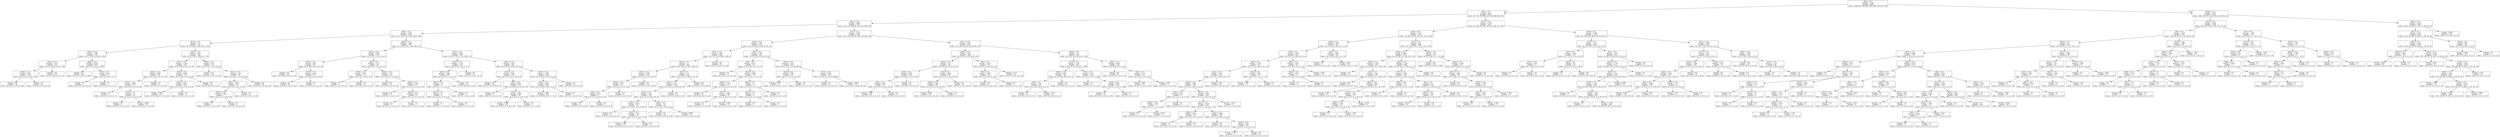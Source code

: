 digraph Tree {
node [shape=box] ;
0 [label="X[2] <= 0.5\nentropy = 3.169\nsamples = 8528\nvalue = [995, 961, 918, 969, 1000, 888, 935, 927, 935]"] ;
1 [label="X[5] <= 0.5\nentropy = 2.94\nsamples = 6014\nvalue = [0, 795, 787, 849, 265, 854, 689, 862, 913]"] ;
0 -> 1 [labeldistance=2.5, labelangle=45, headlabel="True"] ;
2 [label="X[23] <= 0.5\nentropy = 2.662\nsamples = 3701\nvalue = [0, 0, 515, 606, 82, 643, 443, 690, 722]"] ;
1 -> 2 ;
3 [label="X[8] <= 0.5\nentropy = 2.308\nsamples = 2110\nvalue = [0, 0, 414, 376, 2, 444, 324, 0, 550]"] ;
2 -> 3 ;
4 [label="X[17] <= 0.5\nentropy = 1.8\nsamples = 1132\nvalue = [0, 0, 0, 203, 1, 258, 126, 0, 544]"] ;
3 -> 4 ;
5 [label="X[12] <= 0.5\nentropy = 1.086\nsamples = 722\nvalue = [0, 0, 0, 104, 0, 0, 84, 0, 534]"] ;
4 -> 5 ;
6 [label="X[11] <= 0.5\nentropy = 1.427\nsamples = 214\nvalue = [0, 0, 0, 104, 0, 0, 81, 0, 29]"] ;
5 -> 6 ;
7 [label="X[20] <= 0.5\nentropy = 0.832\nsamples = 110\nvalue = [0, 0, 0, 0, 0, 0, 81, 0, 29]"] ;
6 -> 7 ;
8 [label="entropy = 0.0\nsamples = 29\nvalue = [0, 0, 0, 0, 0, 0, 0, 0, 29]"] ;
7 -> 8 ;
9 [label="entropy = 0.0\nsamples = 81\nvalue = [0, 0, 0, 0, 0, 0, 81, 0, 0]"] ;
7 -> 9 ;
10 [label="entropy = 0.0\nsamples = 104\nvalue = [0, 0, 0, 104, 0, 0, 0, 0, 0]"] ;
6 -> 10 ;
11 [label="X[20] <= 0.5\nentropy = 0.052\nsamples = 508\nvalue = [0, 0, 0, 0, 0, 0, 3, 0, 505]"] ;
5 -> 11 ;
12 [label="entropy = 0.0\nsamples = 504\nvalue = [0, 0, 0, 0, 0, 0, 0, 0, 504]"] ;
11 -> 12 ;
13 [label="X[9] <= 0.5\nentropy = 0.811\nsamples = 4\nvalue = [0, 0, 0, 0, 0, 0, 3, 0, 1]"] ;
11 -> 13 ;
14 [label="entropy = 0.0\nsamples = 3\nvalue = [0, 0, 0, 0, 0, 0, 3, 0, 0]"] ;
13 -> 14 ;
15 [label="entropy = 0.0\nsamples = 1\nvalue = [0, 0, 0, 0, 0, 0, 0, 0, 1]"] ;
13 -> 15 ;
16 [label="X[0] <= 0.5\nentropy = 1.404\nsamples = 410\nvalue = [0, 0, 0, 99, 1, 258, 42, 0, 10]"] ;
4 -> 16 ;
17 [label="X[11] <= 0.5\nentropy = 1.238\nsamples = 193\nvalue = [0, 0, 0, 99, 0, 84, 0, 0, 10]"] ;
16 -> 17 ;
18 [label="X[24] <= 0.5\nentropy = 0.994\nsamples = 22\nvalue = [0, 0, 0, 0, 0, 12, 0, 0, 10]"] ;
17 -> 18 ;
19 [label="X[12] <= 0.5\nentropy = 0.998\nsamples = 19\nvalue = [0, 0, 0, 0, 0, 9, 0, 0, 10]"] ;
18 -> 19 ;
20 [label="entropy = 0.0\nsamples = 1\nvalue = [0, 0, 0, 0, 0, 0, 0, 0, 1]"] ;
19 -> 20 ;
21 [label="X[10] <= 0.5\nentropy = 1.0\nsamples = 18\nvalue = [0, 0, 0, 0, 0, 9, 0, 0, 9]"] ;
19 -> 21 ;
22 [label="entropy = 0.0\nsamples = 2\nvalue = [0, 0, 0, 0, 0, 2, 0, 0, 0]"] ;
21 -> 22 ;
23 [label="entropy = 0.989\nsamples = 16\nvalue = [0, 0, 0, 0, 0, 7, 0, 0, 9]"] ;
21 -> 23 ;
24 [label="entropy = 0.0\nsamples = 3\nvalue = [0, 0, 0, 0, 0, 3, 0, 0, 0]"] ;
18 -> 24 ;
25 [label="X[19] <= 0.5\nentropy = 0.982\nsamples = 171\nvalue = [0, 0, 0, 99, 0, 72, 0, 0, 0]"] ;
17 -> 25 ;
26 [label="X[20] <= 0.5\nentropy = 0.997\nsamples = 135\nvalue = [0, 0, 0, 63, 0, 72, 0, 0, 0]"] ;
25 -> 26 ;
27 [label="entropy = 0.997\nsamples = 133\nvalue = [0, 0, 0, 62, 0, 71, 0, 0, 0]"] ;
26 -> 27 ;
28 [label="entropy = 1.0\nsamples = 2\nvalue = [0, 0, 0, 1, 0, 1, 0, 0, 0]"] ;
26 -> 28 ;
29 [label="entropy = 0.0\nsamples = 36\nvalue = [0, 0, 0, 36, 0, 0, 0, 0, 0]"] ;
25 -> 29 ;
30 [label="X[20] <= 0.5\nentropy = 0.75\nsamples = 217\nvalue = [0, 0, 0, 0, 1, 174, 42, 0, 0]"] ;
16 -> 30 ;
31 [label="entropy = 0.0\nsamples = 147\nvalue = [0, 0, 0, 0, 0, 147, 0, 0, 0]"] ;
30 -> 31 ;
32 [label="X[11] <= 0.5\nentropy = 1.06\nsamples = 70\nvalue = [0, 0, 0, 0, 1, 27, 42, 0, 0]"] ;
30 -> 32 ;
33 [label="X[21] <= 0.5\nentropy = 0.855\nsamples = 34\nvalue = [0, 0, 0, 0, 1, 27, 6, 0, 0]"] ;
32 -> 33 ;
34 [label="X[25] <= 0.5\nentropy = 0.592\nsamples = 7\nvalue = [0, 0, 0, 0, 1, 0, 6, 0, 0]"] ;
33 -> 34 ;
35 [label="entropy = 0.0\nsamples = 1\nvalue = [0, 0, 0, 0, 1, 0, 0, 0, 0]"] ;
34 -> 35 ;
36 [label="entropy = 0.0\nsamples = 6\nvalue = [0, 0, 0, 0, 0, 0, 6, 0, 0]"] ;
34 -> 36 ;
37 [label="entropy = 0.0\nsamples = 27\nvalue = [0, 0, 0, 0, 0, 27, 0, 0, 0]"] ;
33 -> 37 ;
38 [label="entropy = 0.0\nsamples = 36\nvalue = [0, 0, 0, 0, 0, 0, 36, 0, 0]"] ;
32 -> 38 ;
39 [label="X[20] <= 0.5\nentropy = 1.944\nsamples = 978\nvalue = [0, 0, 414, 173, 1, 186, 198, 0, 6]"] ;
3 -> 39 ;
40 [label="X[12] <= 0.5\nentropy = 0.365\nsamples = 336\nvalue = [0, 0, 317, 1, 0, 15, 0, 0, 3]"] ;
39 -> 40 ;
41 [label="X[10] <= 0.5\nentropy = 0.06\nsamples = 287\nvalue = [0, 0, 285, 0, 0, 2, 0, 0, 0]"] ;
40 -> 41 ;
42 [label="entropy = 0.0\nsamples = 240\nvalue = [0, 0, 240, 0, 0, 0, 0, 0, 0]"] ;
41 -> 42 ;
43 [label="X[17] <= 0.5\nentropy = 0.254\nsamples = 47\nvalue = [0, 0, 45, 0, 0, 2, 0, 0, 0]"] ;
41 -> 43 ;
44 [label="entropy = 0.0\nsamples = 45\nvalue = [0, 0, 45, 0, 0, 0, 0, 0, 0]"] ;
43 -> 44 ;
45 [label="entropy = 0.0\nsamples = 2\nvalue = [0, 0, 0, 0, 0, 2, 0, 0, 0]"] ;
43 -> 45 ;
46 [label="X[9] <= 0.5\nentropy = 1.271\nsamples = 49\nvalue = [0, 0, 32, 1, 0, 13, 0, 0, 3]"] ;
40 -> 46 ;
47 [label="X[10] <= 0.5\nentropy = 0.337\nsamples = 16\nvalue = [0, 0, 15, 1, 0, 0, 0, 0, 0]"] ;
46 -> 47 ;
48 [label="entropy = 0.0\nsamples = 1\nvalue = [0, 0, 0, 1, 0, 0, 0, 0, 0]"] ;
47 -> 48 ;
49 [label="entropy = 0.0\nsamples = 15\nvalue = [0, 0, 15, 0, 0, 0, 0, 0, 0]"] ;
47 -> 49 ;
50 [label="X[22] <= 0.5\nentropy = 1.337\nsamples = 33\nvalue = [0, 0, 17, 0, 0, 13, 0, 0, 3]"] ;
46 -> 50 ;
51 [label="entropy = 0.0\nsamples = 16\nvalue = [0, 0, 16, 0, 0, 0, 0, 0, 0]"] ;
50 -> 51 ;
52 [label="X[16] <= 0.5\nentropy = 0.978\nsamples = 17\nvalue = [0, 0, 1, 0, 0, 13, 0, 0, 3]"] ;
50 -> 52 ;
53 [label="entropy = 0.0\nsamples = 13\nvalue = [0, 0, 0, 0, 0, 13, 0, 0, 0]"] ;
52 -> 53 ;
54 [label="X[24] <= 0.5\nentropy = 0.811\nsamples = 4\nvalue = [0, 0, 1, 0, 0, 0, 0, 0, 3]"] ;
52 -> 54 ;
55 [label="entropy = 0.0\nsamples = 3\nvalue = [0, 0, 0, 0, 0, 0, 0, 0, 3]"] ;
54 -> 55 ;
56 [label="entropy = 0.0\nsamples = 1\nvalue = [0, 0, 1, 0, 0, 0, 0, 0, 0]"] ;
54 -> 56 ;
57 [label="X[12] <= 0.5\nentropy = 2.003\nsamples = 642\nvalue = [0, 0, 97, 172, 1, 171, 198, 0, 3]"] ;
39 -> 57 ;
58 [label="X[10] <= 0.5\nentropy = 1.135\nsamples = 175\nvalue = [0, 0, 0, 85, 1, 87, 1, 0, 1]"] ;
57 -> 58 ;
59 [label="X[16] <= 0.5\nentropy = 0.269\nsamples = 88\nvalue = [0, 0, 0, 85, 1, 0, 1, 0, 1]"] ;
58 -> 59 ;
60 [label="X[25] <= 0.5\nentropy = 2.0\nsamples = 4\nvalue = [0, 0, 0, 1, 1, 0, 1, 0, 1]"] ;
59 -> 60 ;
61 [label="X[13] <= 0.5\nentropy = 1.0\nsamples = 2\nvalue = [0, 0, 0, 0, 1, 0, 0, 0, 1]"] ;
60 -> 61 ;
62 [label="entropy = 0.0\nsamples = 1\nvalue = [0, 0, 0, 0, 1, 0, 0, 0, 0]"] ;
61 -> 62 ;
63 [label="entropy = 0.0\nsamples = 1\nvalue = [0, 0, 0, 0, 0, 0, 0, 0, 1]"] ;
61 -> 63 ;
64 [label="entropy = 1.0\nsamples = 2\nvalue = [0, 0, 0, 1, 0, 0, 1, 0, 0]"] ;
60 -> 64 ;
65 [label="entropy = 0.0\nsamples = 84\nvalue = [0, 0, 0, 84, 0, 0, 0, 0, 0]"] ;
59 -> 65 ;
66 [label="entropy = 0.0\nsamples = 87\nvalue = [0, 0, 0, 0, 0, 87, 0, 0, 0]"] ;
58 -> 66 ;
67 [label="X[11] <= 0.5\nentropy = 1.927\nsamples = 467\nvalue = [0, 0, 97, 87, 0, 84, 197, 0, 2]"] ;
57 -> 67 ;
68 [label="X[16] <= 0.5\nentropy = 0.911\nsamples = 187\nvalue = [0, 0, 61, 0, 0, 0, 126, 0, 0]"] ;
67 -> 68 ;
69 [label="entropy = 0.0\nsamples = 85\nvalue = [0, 0, 0, 0, 0, 0, 85, 0, 0]"] ;
68 -> 69 ;
70 [label="X[9] <= 0.5\nentropy = 0.972\nsamples = 102\nvalue = [0, 0, 61, 0, 0, 0, 41, 0, 0]"] ;
68 -> 70 ;
71 [label="entropy = 0.0\nsamples = 7\nvalue = [0, 0, 7, 0, 0, 0, 0, 0, 0]"] ;
70 -> 71 ;
72 [label="X[25] <= 0.5\nentropy = 0.986\nsamples = 95\nvalue = [0, 0, 54, 0, 0, 0, 41, 0, 0]"] ;
70 -> 72 ;
73 [label="entropy = 0.984\nsamples = 94\nvalue = [0, 0, 54, 0, 0, 0, 40, 0, 0]"] ;
72 -> 73 ;
74 [label="entropy = 0.0\nsamples = 1\nvalue = [0, 0, 0, 0, 0, 0, 1, 0, 0]"] ;
72 -> 74 ;
75 [label="X[21] <= 0.5\nentropy = 1.978\nsamples = 280\nvalue = [0, 0, 36, 87, 0, 84, 71, 0, 2]"] ;
67 -> 75 ;
76 [label="X[4] <= 0.5\nentropy = 1.884\nsamples = 262\nvalue = [0, 0, 18, 87, 0, 84, 71, 0, 2]"] ;
75 -> 76 ;
77 [label="entropy = 1.885\nsamples = 261\nvalue = [0, 0, 18, 86, 0, 84, 71, 0, 2]"] ;
76 -> 77 ;
78 [label="entropy = 0.0\nsamples = 1\nvalue = [0, 0, 0, 1, 0, 0, 0, 0, 0]"] ;
76 -> 78 ;
79 [label="entropy = 0.0\nsamples = 18\nvalue = [0, 0, 18, 0, 0, 0, 0, 0, 0]"] ;
75 -> 79 ;
80 [label="X[1] <= 0.5\nentropy = 2.397\nsamples = 1591\nvalue = [0, 0, 101, 230, 80, 199, 119, 690, 172]"] ;
2 -> 80 ;
81 [label="X[20] <= 0.5\nentropy = 1.754\nsamples = 975\nvalue = [0, 0, 15, 99, 54, 150, 54, 601, 2]"] ;
80 -> 81 ;
82 [label="X[14] <= 0.5\nentropy = 1.422\nsamples = 540\nvalue = [0, 0, 15, 0, 45, 150, 0, 328, 2]"] ;
81 -> 82 ;
83 [label="X[17] <= 0.5\nentropy = 1.1\nsamples = 495\nvalue = [0, 0, 15, 0, 0, 150, 0, 328, 2]"] ;
82 -> 83 ;
84 [label="X[15] <= 0.5\nentropy = 0.199\nsamples = 192\nvalue = [0, 0, 3, 0, 0, 0, 0, 187, 2]"] ;
83 -> 84 ;
85 [label="X[13] <= 0.5\nentropy = 1.287\nsamples = 14\nvalue = [0, 0, 3, 0, 0, 0, 0, 9, 2]"] ;
84 -> 85 ;
86 [label="X[8] <= 0.5\nentropy = 0.971\nsamples = 5\nvalue = [0, 0, 3, 0, 0, 0, 0, 0, 2]"] ;
85 -> 86 ;
87 [label="entropy = 0.0\nsamples = 2\nvalue = [0, 0, 0, 0, 0, 0, 0, 0, 2]"] ;
86 -> 87 ;
88 [label="entropy = 0.0\nsamples = 3\nvalue = [0, 0, 3, 0, 0, 0, 0, 0, 0]"] ;
86 -> 88 ;
89 [label="entropy = 0.0\nsamples = 9\nvalue = [0, 0, 0, 0, 0, 0, 0, 9, 0]"] ;
85 -> 89 ;
90 [label="entropy = 0.0\nsamples = 178\nvalue = [0, 0, 0, 0, 0, 0, 0, 178, 0]"] ;
84 -> 90 ;
91 [label="X[6] <= 0.5\nentropy = 1.2\nsamples = 303\nvalue = [0, 0, 12, 0, 0, 150, 0, 141, 0]"] ;
83 -> 91 ;
92 [label="X[11] <= 0.5\nentropy = 1.123\nsamples = 223\nvalue = [0, 0, 12, 0, 0, 150, 0, 61, 0]"] ;
91 -> 92 ;
93 [label="X[18] <= 0.5\nentropy = 1.337\nsamples = 139\nvalue = [0, 0, 12, 0, 0, 66, 0, 61, 0]"] ;
92 -> 93 ;
94 [label="X[4] <= 0.5\nentropy = 1.252\nsamples = 72\nvalue = [0, 0, 12, 0, 0, 12, 0, 48, 0]"] ;
93 -> 94 ;
95 [label="entropy = 0.0\nsamples = 33\nvalue = [0, 0, 0, 0, 0, 0, 0, 33, 0]"] ;
94 -> 95 ;
96 [label="X[12] <= 0.5\nentropy = 1.577\nsamples = 39\nvalue = [0, 0, 12, 0, 0, 12, 0, 15, 0]"] ;
94 -> 96 ;
97 [label="entropy = 0.991\nsamples = 27\nvalue = [0, 0, 12, 0, 0, 0, 0, 15, 0]"] ;
96 -> 97 ;
98 [label="entropy = 0.0\nsamples = 12\nvalue = [0, 0, 0, 0, 0, 12, 0, 0, 0]"] ;
96 -> 98 ;
99 [label="X[8] <= 0.5\nentropy = 0.71\nsamples = 67\nvalue = [0, 0, 0, 0, 0, 54, 0, 13, 0]"] ;
93 -> 99 ;
100 [label="entropy = 0.0\nsamples = 42\nvalue = [0, 0, 0, 0, 0, 42, 0, 0, 0]"] ;
99 -> 100 ;
101 [label="entropy = 0.999\nsamples = 25\nvalue = [0, 0, 0, 0, 0, 12, 0, 13, 0]"] ;
99 -> 101 ;
102 [label="entropy = 0.0\nsamples = 84\nvalue = [0, 0, 0, 0, 0, 84, 0, 0, 0]"] ;
92 -> 102 ;
103 [label="entropy = 0.0\nsamples = 80\nvalue = [0, 0, 0, 0, 0, 0, 0, 80, 0]"] ;
91 -> 103 ;
104 [label="entropy = 0.0\nsamples = 45\nvalue = [0, 0, 0, 0, 45, 0, 0, 0, 0]"] ;
82 -> 104 ;
105 [label="X[8] <= 0.5\nentropy = 1.397\nsamples = 435\nvalue = [0, 0, 0, 99, 9, 0, 54, 273, 0]"] ;
81 -> 105 ;
106 [label="X[4] <= 0.5\nentropy = 0.971\nsamples = 92\nvalue = [0, 0, 0, 72, 1, 0, 15, 4, 0]"] ;
105 -> 106 ;
107 [label="entropy = 0.0\nsamples = 14\nvalue = [0, 0, 0, 0, 0, 0, 14, 0, 0]"] ;
106 -> 107 ;
108 [label="X[10] <= 0.5\nentropy = 0.488\nsamples = 78\nvalue = [0, 0, 0, 72, 1, 0, 1, 4, 0]"] ;
106 -> 108 ;
109 [label="X[26] <= 0.5\nentropy = 0.179\nsamples = 74\nvalue = [0, 0, 0, 72, 0, 0, 0, 2, 0]"] ;
108 -> 109 ;
110 [label="entropy = 0.0\nsamples = 54\nvalue = [0, 0, 0, 54, 0, 0, 0, 0, 0]"] ;
109 -> 110 ;
111 [label="X[17] <= 0.5\nentropy = 0.469\nsamples = 20\nvalue = [0, 0, 0, 18, 0, 0, 0, 2, 0]"] ;
109 -> 111 ;
112 [label="entropy = 0.0\nsamples = 6\nvalue = [0, 0, 0, 6, 0, 0, 0, 0, 0]"] ;
111 -> 112 ;
113 [label="entropy = 0.592\nsamples = 14\nvalue = [0, 0, 0, 12, 0, 0, 0, 2, 0]"] ;
111 -> 113 ;
114 [label="X[26] <= 0.5\nentropy = 1.5\nsamples = 4\nvalue = [0, 0, 0, 0, 1, 0, 1, 2, 0]"] ;
108 -> 114 ;
115 [label="X[14] <= 0.5\nentropy = 1.0\nsamples = 2\nvalue = [0, 0, 0, 0, 1, 0, 1, 0, 0]"] ;
114 -> 115 ;
116 [label="entropy = 0.0\nsamples = 1\nvalue = [0, 0, 0, 0, 0, 0, 1, 0, 0]"] ;
115 -> 116 ;
117 [label="entropy = 0.0\nsamples = 1\nvalue = [0, 0, 0, 0, 1, 0, 0, 0, 0]"] ;
115 -> 117 ;
118 [label="entropy = 0.0\nsamples = 2\nvalue = [0, 0, 0, 0, 0, 0, 0, 2, 0]"] ;
114 -> 118 ;
119 [label="X[13] <= 0.5\nentropy = 1.047\nsamples = 343\nvalue = [0, 0, 0, 27, 8, 0, 39, 269, 0]"] ;
105 -> 119 ;
120 [label="X[25] <= 0.5\nentropy = 0.946\nsamples = 22\nvalue = [0, 0, 0, 0, 8, 0, 14, 0, 0]"] ;
119 -> 120 ;
121 [label="entropy = 0.503\nsamples = 9\nvalue = [0, 0, 0, 0, 8, 0, 1, 0, 0]"] ;
120 -> 121 ;
122 [label="entropy = 0.0\nsamples = 13\nvalue = [0, 0, 0, 0, 0, 0, 13, 0, 0]"] ;
120 -> 122 ;
123 [label="X[17] <= 0.5\nentropy = 0.801\nsamples = 321\nvalue = [0, 0, 0, 27, 0, 0, 25, 269, 0]"] ;
119 -> 123 ;
124 [label="entropy = 0.0\nsamples = 8\nvalue = [0, 0, 0, 0, 0, 0, 0, 8, 0]"] ;
123 -> 124 ;
125 [label="entropy = 0.815\nsamples = 313\nvalue = [0, 0, 0, 27, 0, 0, 25, 261, 0]"] ;
123 -> 125 ;
126 [label="X[11] <= 0.5\nentropy = 2.613\nsamples = 616\nvalue = [0, 0, 86, 131, 26, 49, 65, 89, 170]"] ;
80 -> 126 ;
127 [label="X[20] <= 0.5\nentropy = 2.197\nsamples = 268\nvalue = [0, 0, 62, 0, 0, 41, 59, 85, 21]"] ;
126 -> 127 ;
128 [label="X[16] <= 0.5\nentropy = 1.42\nsamples = 161\nvalue = [0, 0, 62, 0, 0, 0, 0, 78, 21]"] ;
127 -> 128 ;
129 [label="X[19] <= 0.5\nentropy = 0.976\nsamples = 105\nvalue = [0, 0, 62, 0, 0, 0, 0, 43, 0]"] ;
128 -> 129 ;
130 [label="X[3] <= 0.5\nentropy = 0.987\nsamples = 76\nvalue = [0, 0, 33, 0, 0, 0, 0, 43, 0]"] ;
129 -> 130 ;
131 [label="entropy = 0.999\nsamples = 64\nvalue = [0, 0, 33, 0, 0, 0, 0, 31, 0]"] ;
130 -> 131 ;
132 [label="entropy = 0.0\nsamples = 12\nvalue = [0, 0, 0, 0, 0, 0, 0, 12, 0]"] ;
130 -> 132 ;
133 [label="entropy = 0.0\nsamples = 29\nvalue = [0, 0, 29, 0, 0, 0, 0, 0, 0]"] ;
129 -> 133 ;
134 [label="X[3] <= 0.5\nentropy = 0.954\nsamples = 56\nvalue = [0, 0, 0, 0, 0, 0, 0, 35, 21]"] ;
128 -> 134 ;
135 [label="X[24] <= 0.5\nentropy = 0.998\nsamples = 40\nvalue = [0, 0, 0, 0, 0, 0, 0, 19, 21]"] ;
134 -> 135 ;
136 [label="entropy = 0.996\nsamples = 39\nvalue = [0, 0, 0, 0, 0, 0, 0, 18, 21]"] ;
135 -> 136 ;
137 [label="entropy = 0.0\nsamples = 1\nvalue = [0, 0, 0, 0, 0, 0, 0, 1, 0]"] ;
135 -> 137 ;
138 [label="entropy = 0.0\nsamples = 16\nvalue = [0, 0, 0, 0, 0, 0, 0, 16, 0]"] ;
134 -> 138 ;
139 [label="X[6] <= 0.5\nentropy = 1.261\nsamples = 107\nvalue = [0, 0, 0, 0, 0, 41, 59, 7, 0]"] ;
127 -> 139 ;
140 [label="X[4] <= 0.5\nentropy = 0.556\nsamples = 54\nvalue = [0, 0, 0, 0, 0, 0, 47, 7, 0]"] ;
139 -> 140 ;
141 [label="entropy = 0.0\nsamples = 47\nvalue = [0, 0, 0, 0, 0, 0, 47, 0, 0]"] ;
140 -> 141 ;
142 [label="entropy = 0.0\nsamples = 7\nvalue = [0, 0, 0, 0, 0, 0, 0, 7, 0]"] ;
140 -> 142 ;
143 [label="entropy = 0.772\nsamples = 53\nvalue = [0, 0, 0, 0, 0, 41, 12, 0, 0]"] ;
139 -> 143 ;
144 [label="X[24] <= 0.5\nentropy = 1.9\nsamples = 348\nvalue = [0, 0, 24, 131, 26, 8, 6, 4, 149]"] ;
126 -> 144 ;
145 [label="X[13] <= 0.5\nentropy = 1.781\nsamples = 246\nvalue = [0, 0, 15, 41, 26, 8, 6, 1, 149]"] ;
144 -> 145 ;
146 [label="X[19] <= 0.5\nentropy = 2.072\nsamples = 96\nvalue = [0, 0, 15, 40, 26, 8, 6, 0, 1]"] ;
145 -> 146 ;
147 [label="X[3] <= 0.5\nentropy = 1.873\nsamples = 56\nvalue = [0, 0, 15, 0, 26, 8, 6, 0, 1]"] ;
146 -> 147 ;
148 [label="entropy = 0.0\nsamples = 15\nvalue = [0, 0, 15, 0, 0, 0, 0, 0, 0]"] ;
147 -> 148 ;
149 [label="entropy = 1.413\nsamples = 41\nvalue = [0, 0, 0, 0, 26, 8, 6, 0, 1]"] ;
147 -> 149 ;
150 [label="entropy = 0.0\nsamples = 40\nvalue = [0, 0, 0, 40, 0, 0, 0, 0, 0]"] ;
146 -> 150 ;
151 [label="X[3] <= 0.5\nentropy = 0.115\nsamples = 150\nvalue = [0, 0, 0, 1, 0, 0, 0, 1, 148]"] ;
145 -> 151 ;
152 [label="entropy = 0.0\nsamples = 1\nvalue = [0, 0, 0, 0, 0, 0, 0, 1, 0]"] ;
151 -> 152 ;
153 [label="X[19] <= 0.5\nentropy = 0.058\nsamples = 149\nvalue = [0, 0, 0, 1, 0, 0, 0, 0, 148]"] ;
151 -> 153 ;
154 [label="entropy = 0.0\nsamples = 147\nvalue = [0, 0, 0, 0, 0, 0, 0, 0, 147]"] ;
153 -> 154 ;
155 [label="entropy = 1.0\nsamples = 2\nvalue = [0, 0, 0, 1, 0, 0, 0, 0, 1]"] ;
153 -> 155 ;
156 [label="X[15] <= 0.5\nentropy = 0.618\nsamples = 102\nvalue = [0, 0, 9, 90, 0, 0, 0, 3, 0]"] ;
144 -> 156 ;
157 [label="entropy = 0.0\nsamples = 87\nvalue = [0, 0, 0, 87, 0, 0, 0, 0, 0]"] ;
156 -> 157 ;
158 [label="X[4] <= 0.5\nentropy = 1.371\nsamples = 15\nvalue = [0, 0, 9, 3, 0, 0, 0, 3, 0]"] ;
156 -> 158 ;
159 [label="entropy = 0.881\nsamples = 10\nvalue = [0, 0, 7, 3, 0, 0, 0, 0, 0]"] ;
158 -> 159 ;
160 [label="entropy = 0.971\nsamples = 5\nvalue = [0, 0, 2, 0, 0, 0, 0, 3, 0]"] ;
158 -> 160 ;
161 [label="X[12] <= 0.5\nentropy = 2.759\nsamples = 2313\nvalue = [0, 795, 272, 243, 183, 211, 246, 172, 191]"] ;
1 -> 161 ;
162 [label="X[13] <= 0.5\nentropy = 2.737\nsamples = 1187\nvalue = [0, 256, 146, 44, 183, 167, 193, 8, 190]"] ;
161 -> 162 ;
163 [label="X[18] <= 0.5\nentropy = 1.959\nsamples = 327\nvalue = [0, 41, 54, 13, 183, 10, 21, 5, 0]"] ;
162 -> 163 ;
164 [label="X[9] <= 0.5\nentropy = 1.576\nsamples = 235\nvalue = [0, 8, 21, 13, 164, 6, 21, 2, 0]"] ;
163 -> 164 ;
165 [label="X[6] <= 0.5\nentropy = 1.325\nsamples = 215\nvalue = [0, 5, 11, 13, 162, 2, 21, 1, 0]"] ;
164 -> 165 ;
166 [label="X[21] <= 0.5\nentropy = 1.014\nsamples = 176\nvalue = [0, 5, 11, 7, 145, 0, 8, 0, 0]"] ;
165 -> 166 ;
167 [label="X[26] <= 0.5\nentropy = 0.665\nsamples = 148\nvalue = [0, 4, 6, 3, 133, 0, 2, 0, 0]"] ;
166 -> 167 ;
168 [label="X[7] <= 0.5\nentropy = 2.197\nsamples = 9\nvalue = [0, 2, 3, 1, 1, 0, 2, 0, 0]"] ;
167 -> 168 ;
169 [label="X[24] <= 0.5\nentropy = 1.842\nsamples = 7\nvalue = [0, 2, 3, 1, 1, 0, 0, 0, 0]"] ;
168 -> 169 ;
170 [label="entropy = 0.0\nsamples = 1\nvalue = [0, 0, 1, 0, 0, 0, 0, 0, 0]"] ;
169 -> 170 ;
171 [label="entropy = 1.918\nsamples = 6\nvalue = [0, 2, 2, 1, 1, 0, 0, 0, 0]"] ;
169 -> 171 ;
172 [label="entropy = 0.0\nsamples = 2\nvalue = [0, 0, 0, 0, 0, 0, 2, 0, 0]"] ;
168 -> 172 ;
173 [label="X[15] <= 0.5\nentropy = 0.366\nsamples = 139\nvalue = [0, 2, 3, 2, 132, 0, 0, 0, 0]"] ;
167 -> 173 ;
174 [label="X[17] <= 0.5\nentropy = 0.128\nsamples = 133\nvalue = [0, 1, 1, 0, 131, 0, 0, 0, 0]"] ;
173 -> 174 ;
175 [label="X[20] <= 0.5\nentropy = 0.414\nsamples = 12\nvalue = [0, 1, 0, 0, 11, 0, 0, 0, 0]"] ;
174 -> 175 ;
176 [label="entropy = 1.0\nsamples = 2\nvalue = [0, 1, 0, 0, 1, 0, 0, 0, 0]"] ;
175 -> 176 ;
177 [label="entropy = 0.0\nsamples = 10\nvalue = [0, 0, 0, 0, 10, 0, 0, 0, 0]"] ;
175 -> 177 ;
178 [label="X[10] <= 0.5\nentropy = 0.069\nsamples = 121\nvalue = [0, 0, 1, 0, 120, 0, 0, 0, 0]"] ;
174 -> 178 ;
179 [label="entropy = 0.0\nsamples = 102\nvalue = [0, 0, 0, 0, 102, 0, 0, 0, 0]"] ;
178 -> 179 ;
180 [label="X[23] <= 0.5\nentropy = 0.297\nsamples = 19\nvalue = [0, 0, 1, 0, 18, 0, 0, 0, 0]"] ;
178 -> 180 ;
181 [label="entropy = 0.722\nsamples = 5\nvalue = [0, 0, 1, 0, 4, 0, 0, 0, 0]"] ;
180 -> 181 ;
182 [label="entropy = 0.0\nsamples = 14\nvalue = [0, 0, 0, 0, 14, 0, 0, 0, 0]"] ;
180 -> 182 ;
183 [label="entropy = 1.918\nsamples = 6\nvalue = [0, 1, 2, 2, 1, 0, 0, 0, 0]"] ;
173 -> 183 ;
184 [label="entropy = 2.017\nsamples = 28\nvalue = [0, 1, 5, 4, 12, 0, 6, 0, 0]"] ;
166 -> 184 ;
185 [label="X[24] <= 0.5\nentropy = 1.821\nsamples = 39\nvalue = [0, 0, 0, 6, 17, 2, 13, 1, 0]"] ;
165 -> 185 ;
186 [label="entropy = 1.761\nsamples = 37\nvalue = [0, 0, 0, 4, 17, 2, 13, 1, 0]"] ;
185 -> 186 ;
187 [label="entropy = 0.0\nsamples = 2\nvalue = [0, 0, 0, 2, 0, 0, 0, 0, 0]"] ;
185 -> 187 ;
188 [label="X[8] <= 0.5\nentropy = 1.923\nsamples = 20\nvalue = [0, 3, 10, 0, 2, 4, 0, 1, 0]"] ;
164 -> 188 ;
189 [label="X[20] <= 0.5\nentropy = 0.811\nsamples = 4\nvalue = [0, 3, 0, 0, 1, 0, 0, 0, 0]"] ;
188 -> 189 ;
190 [label="entropy = 1.0\nsamples = 2\nvalue = [0, 1, 0, 0, 1, 0, 0, 0, 0]"] ;
189 -> 190 ;
191 [label="entropy = 0.0\nsamples = 2\nvalue = [0, 2, 0, 0, 0, 0, 0, 0, 0]"] ;
189 -> 191 ;
192 [label="entropy = 1.424\nsamples = 16\nvalue = [0, 0, 10, 0, 1, 4, 0, 1, 0]"] ;
188 -> 192 ;
193 [label="X[8] <= 0.5\nentropy = 1.889\nsamples = 92\nvalue = [0, 33, 33, 0, 19, 4, 0, 3, 0]"] ;
163 -> 193 ;
194 [label="entropy = 0.0\nsamples = 2\nvalue = [0, 0, 0, 0, 0, 2, 0, 0, 0]"] ;
193 -> 194 ;
195 [label="entropy = 1.821\nsamples = 90\nvalue = [0, 33, 33, 0, 19, 2, 0, 3, 0]"] ;
193 -> 195 ;
196 [label="X[1] <= 0.5\nentropy = 2.44\nsamples = 860\nvalue = [0, 215, 92, 31, 0, 157, 172, 3, 190]"] ;
162 -> 196 ;
197 [label="X[10] <= 0.5\nentropy = 2.064\nsamples = 543\nvalue = [0, 130, 92, 5, 0, 146, 167, 3, 0]"] ;
196 -> 197 ;
198 [label="X[20] <= 0.5\nentropy = 1.425\nsamples = 275\nvalue = [0, 23, 90, 5, 0, 1, 156, 0, 0]"] ;
197 -> 198 ;
199 [label="entropy = 0.0\nsamples = 72\nvalue = [0, 0, 72, 0, 0, 0, 0, 0, 0]"] ;
198 -> 199 ;
200 [label="X[8] <= 0.5\nentropy = 1.127\nsamples = 203\nvalue = [0, 23, 18, 5, 0, 1, 156, 0, 0]"] ;
198 -> 200 ;
201 [label="entropy = 0.0\nsamples = 121\nvalue = [0, 0, 0, 0, 0, 0, 121, 0, 0]"] ;
200 -> 201 ;
202 [label="X[23] <= 0.5\nentropy = 1.842\nsamples = 82\nvalue = [0, 23, 18, 5, 0, 1, 35, 0, 0]"] ;
200 -> 202 ;
203 [label="entropy = 0.981\nsamples = 31\nvalue = [0, 18, 0, 0, 0, 0, 13, 0, 0]"] ;
202 -> 203 ;
204 [label="X[16] <= 0.5\nentropy = 1.822\nsamples = 51\nvalue = [0, 5, 18, 5, 0, 1, 22, 0, 0]"] ;
202 -> 204 ;
205 [label="X[26] <= 0.5\nentropy = 1.708\nsamples = 42\nvalue = [0, 5, 12, 2, 0, 1, 22, 0, 0]"] ;
204 -> 205 ;
206 [label="entropy = 0.0\nsamples = 1\nvalue = [0, 0, 1, 0, 0, 0, 0, 0, 0]"] ;
205 -> 206 ;
207 [label="entropy = 1.705\nsamples = 41\nvalue = [0, 5, 11, 2, 0, 1, 22, 0, 0]"] ;
205 -> 207 ;
208 [label="entropy = 0.918\nsamples = 9\nvalue = [0, 0, 6, 3, 0, 0, 0, 0, 0]"] ;
204 -> 208 ;
209 [label="X[22] <= 0.5\nentropy = 1.323\nsamples = 268\nvalue = [0, 107, 2, 0, 0, 145, 11, 3, 0]"] ;
197 -> 209 ;
210 [label="X[17] <= 0.5\nentropy = 1.105\nsamples = 189\nvalue = [0, 28, 2, 0, 0, 145, 11, 3, 0]"] ;
209 -> 210 ;
211 [label="X[20] <= 0.5\nentropy = 0.75\nsamples = 14\nvalue = [0, 3, 0, 0, 0, 0, 11, 0, 0]"] ;
210 -> 211 ;
212 [label="entropy = 0.0\nsamples = 3\nvalue = [0, 3, 0, 0, 0, 0, 0, 0, 0]"] ;
211 -> 212 ;
213 [label="entropy = 0.0\nsamples = 11\nvalue = [0, 0, 0, 0, 0, 0, 11, 0, 0]"] ;
211 -> 213 ;
214 [label="X[7] <= 0.5\nentropy = 0.8\nsamples = 175\nvalue = [0, 25, 2, 0, 0, 145, 0, 3, 0]"] ;
210 -> 214 ;
215 [label="X[18] <= 0.5\nentropy = 1.442\nsamples = 54\nvalue = [0, 25, 2, 0, 0, 24, 0, 3, 0]"] ;
214 -> 215 ;
216 [label="entropy = 0.454\nsamples = 21\nvalue = [0, 0, 2, 0, 0, 19, 0, 0, 0]"] ;
215 -> 216 ;
217 [label="entropy = 1.03\nsamples = 33\nvalue = [0, 25, 0, 0, 0, 5, 0, 3, 0]"] ;
215 -> 217 ;
218 [label="entropy = 0.0\nsamples = 121\nvalue = [0, 0, 0, 0, 0, 121, 0, 0, 0]"] ;
214 -> 218 ;
219 [label="entropy = 0.0\nsamples = 79\nvalue = [0, 79, 0, 0, 0, 0, 0, 0, 0]"] ;
209 -> 219 ;
220 [label="X[24] <= 0.5\nentropy = 1.51\nsamples = 317\nvalue = [0, 85, 0, 26, 0, 11, 5, 0, 190]"] ;
196 -> 220 ;
221 [label="entropy = 0.0\nsamples = 190\nvalue = [0, 0, 0, 0, 0, 0, 0, 0, 190]"] ;
220 -> 221 ;
222 [label="X[22] <= 0.5\nentropy = 1.346\nsamples = 127\nvalue = [0, 85, 0, 26, 0, 11, 5, 0, 0]"] ;
220 -> 222 ;
223 [label="X[17] <= 0.5\nentropy = 1.681\nsamples = 48\nvalue = [0, 6, 0, 26, 0, 11, 5, 0, 0]"] ;
222 -> 223 ;
224 [label="entropy = 0.0\nsamples = 26\nvalue = [0, 0, 0, 26, 0, 0, 0, 0, 0]"] ;
223 -> 224 ;
225 [label="X[10] <= 0.5\nentropy = 1.497\nsamples = 22\nvalue = [0, 6, 0, 0, 0, 11, 5, 0, 0]"] ;
223 -> 225 ;
226 [label="X[21] <= 0.5\nentropy = 0.971\nsamples = 10\nvalue = [0, 6, 0, 0, 0, 0, 4, 0, 0]"] ;
225 -> 226 ;
227 [label="entropy = 0.0\nsamples = 1\nvalue = [0, 1, 0, 0, 0, 0, 0, 0, 0]"] ;
226 -> 227 ;
228 [label="entropy = 0.991\nsamples = 9\nvalue = [0, 5, 0, 0, 0, 0, 4, 0, 0]"] ;
226 -> 228 ;
229 [label="entropy = 0.414\nsamples = 12\nvalue = [0, 0, 0, 0, 0, 11, 1, 0, 0]"] ;
225 -> 229 ;
230 [label="entropy = 0.0\nsamples = 79\nvalue = [0, 79, 0, 0, 0, 0, 0, 0, 0]"] ;
222 -> 230 ;
231 [label="X[19] <= 0.5\nentropy = 2.108\nsamples = 1126\nvalue = [0, 539, 126, 199, 0, 44, 53, 164, 1]"] ;
161 -> 231 ;
232 [label="X[1] <= 0.5\nentropy = 1.741\nsamples = 660\nvalue = [0, 397, 125, 32, 0, 8, 53, 45, 0]"] ;
231 -> 232 ;
233 [label="X[7] <= 0.5\nentropy = 1.816\nsamples = 55\nvalue = [0, 7, 10, 12, 0, 0, 0, 26, 0]"] ;
232 -> 233 ;
234 [label="X[17] <= 0.5\nentropy = 0.977\nsamples = 17\nvalue = [0, 7, 10, 0, 0, 0, 0, 0, 0]"] ;
233 -> 234 ;
235 [label="entropy = 0.0\nsamples = 7\nvalue = [0, 7, 0, 0, 0, 0, 0, 0, 0]"] ;
234 -> 235 ;
236 [label="entropy = 0.0\nsamples = 10\nvalue = [0, 0, 10, 0, 0, 0, 0, 0, 0]"] ;
234 -> 236 ;
237 [label="X[23] <= 0.5\nentropy = 0.9\nsamples = 38\nvalue = [0, 0, 0, 12, 0, 0, 0, 26, 0]"] ;
233 -> 237 ;
238 [label="entropy = 0.0\nsamples = 12\nvalue = [0, 0, 0, 12, 0, 0, 0, 0, 0]"] ;
237 -> 238 ;
239 [label="entropy = 0.0\nsamples = 26\nvalue = [0, 0, 0, 0, 0, 0, 0, 26, 0]"] ;
237 -> 239 ;
240 [label="X[7] <= 0.5\nentropy = 1.573\nsamples = 605\nvalue = [0, 390, 115, 20, 0, 8, 53, 19, 0]"] ;
232 -> 240 ;
241 [label="X[10] <= 0.5\nentropy = 1.735\nsamples = 510\nvalue = [0, 295, 115, 20, 0, 8, 53, 19, 0]"] ;
240 -> 241 ;
242 [label="X[9] <= 0.5\nentropy = 1.712\nsamples = 503\nvalue = [0, 295, 115, 20, 0, 8, 46, 19, 0]"] ;
241 -> 242 ;
243 [label="X[17] <= 0.5\nentropy = 1.718\nsamples = 484\nvalue = [0, 287, 104, 20, 0, 8, 46, 19, 0]"] ;
242 -> 243 ;
244 [label="entropy = 0.0\nsamples = 3\nvalue = [0, 0, 0, 0, 0, 0, 3, 0, 0]"] ;
243 -> 244 ;
245 [label="X[23] <= 0.5\nentropy = 1.707\nsamples = 481\nvalue = [0, 287, 104, 20, 0, 8, 43, 19, 0]"] ;
243 -> 245 ;
246 [label="entropy = 0.0\nsamples = 1\nvalue = [0, 0, 1, 0, 0, 0, 0, 0, 0]"] ;
245 -> 246 ;
247 [label="entropy = 1.706\nsamples = 480\nvalue = [0, 287, 103, 20, 0, 8, 43, 19, 0]"] ;
245 -> 247 ;
248 [label="entropy = 0.982\nsamples = 19\nvalue = [0, 8, 11, 0, 0, 0, 0, 0, 0]"] ;
242 -> 248 ;
249 [label="entropy = 0.0\nsamples = 7\nvalue = [0, 0, 0, 0, 0, 0, 7, 0, 0]"] ;
241 -> 249 ;
250 [label="entropy = 0.0\nsamples = 95\nvalue = [0, 95, 0, 0, 0, 0, 0, 0, 0]"] ;
240 -> 250 ;
251 [label="X[11] <= 0.5\nentropy = 1.879\nsamples = 466\nvalue = [0, 142, 1, 167, 0, 36, 0, 119, 1]"] ;
231 -> 251 ;
252 [label="X[17] <= 0.5\nentropy = 1.25\nsamples = 241\nvalue = [0, 137, 1, 0, 0, 10, 0, 92, 1]"] ;
251 -> 252 ;
253 [label="X[25] <= 0.5\nentropy = 1.084\nsamples = 167\nvalue = [0, 73, 1, 0, 0, 0, 0, 92, 1]"] ;
252 -> 253 ;
254 [label="X[22] <= 0.5\nentropy = 1.106\nsamples = 141\nvalue = [0, 73, 1, 0, 0, 0, 0, 66, 1]"] ;
253 -> 254 ;
255 [label="X[8] <= 0.5\nentropy = 0.999\nsamples = 136\nvalue = [0, 70, 0, 0, 0, 0, 0, 66, 0]"] ;
254 -> 255 ;
256 [label="entropy = 0.999\nsamples = 131\nvalue = [0, 68, 0, 0, 0, 0, 0, 63, 0]"] ;
255 -> 256 ;
257 [label="entropy = 0.971\nsamples = 5\nvalue = [0, 2, 0, 0, 0, 0, 0, 3, 0]"] ;
255 -> 257 ;
258 [label="X[26] <= 0.5\nentropy = 1.371\nsamples = 5\nvalue = [0, 3, 1, 0, 0, 0, 0, 0, 1]"] ;
254 -> 258 ;
259 [label="entropy = 0.811\nsamples = 4\nvalue = [0, 3, 1, 0, 0, 0, 0, 0, 0]"] ;
258 -> 259 ;
260 [label="entropy = 0.0\nsamples = 1\nvalue = [0, 0, 0, 0, 0, 0, 0, 0, 1]"] ;
258 -> 260 ;
261 [label="entropy = 0.0\nsamples = 26\nvalue = [0, 0, 0, 0, 0, 0, 0, 26, 0]"] ;
253 -> 261 ;
262 [label="X[22] <= 0.5\nentropy = 0.571\nsamples = 74\nvalue = [0, 64, 0, 0, 0, 10, 0, 0, 0]"] ;
252 -> 262 ;
263 [label="entropy = 0.0\nsamples = 64\nvalue = [0, 64, 0, 0, 0, 0, 0, 0, 0]"] ;
262 -> 263 ;
264 [label="entropy = 0.0\nsamples = 10\nvalue = [0, 0, 0, 0, 0, 10, 0, 0, 0]"] ;
262 -> 264 ;
265 [label="X[25] <= 0.5\nentropy = 1.168\nsamples = 225\nvalue = [0, 5, 0, 167, 0, 26, 0, 27, 0]"] ;
251 -> 265 ;
266 [label="entropy = 0.0\nsamples = 167\nvalue = [0, 0, 0, 167, 0, 0, 0, 0, 0]"] ;
265 -> 266 ;
267 [label="X[17] <= 0.5\nentropy = 1.337\nsamples = 58\nvalue = [0, 5, 0, 0, 0, 26, 0, 27, 0]"] ;
265 -> 267 ;
268 [label="entropy = 0.0\nsamples = 5\nvalue = [0, 5, 0, 0, 0, 0, 0, 0, 0]"] ;
267 -> 268 ;
269 [label="entropy = 1.0\nsamples = 53\nvalue = [0, 0, 0, 0, 0, 26, 0, 27, 0]"] ;
267 -> 269 ;
270 [label="X[14] <= 0.5\nentropy = 2.347\nsamples = 2514\nvalue = [995, 166, 131, 120, 735, 34, 246, 65, 22]"] ;
0 -> 270 [labeldistance=2.5, labelangle=-45, headlabel="False"] ;
271 [label="X[3] <= 0.5\nentropy = 1.605\nsamples = 1034\nvalue = [730, 25, 75, 41, 0, 23, 101, 27, 12]"] ;
270 -> 271 ;
272 [label="X[9] <= 0.5\nentropy = 1.325\nsamples = 919\nvalue = [718, 25, 21, 41, 0, 16, 62, 26, 10]"] ;
271 -> 272 ;
273 [label="X[18] <= 0.5\nentropy = 1.0\nsamples = 839\nvalue = [712, 25, 9, 41, 0, 14, 16, 17, 5]"] ;
272 -> 273 ;
274 [label="X[23] <= 0.5\nentropy = 0.683\nsamples = 759\nvalue = [688, 11, 6, 23, 0, 4, 16, 8, 3]"] ;
273 -> 274 ;
275 [label="X[20] <= 0.5\nentropy = 2.08\nsamples = 43\nvalue = [14, 0, 4, 15, 0, 1, 8, 0, 1]"] ;
274 -> 275 ;
276 [label="entropy = 0.0\nsamples = 13\nvalue = [0, 0, 0, 13, 0, 0, 0, 0, 0]"] ;
275 -> 276 ;
277 [label="X[13] <= 0.5\nentropy = 1.997\nsamples = 30\nvalue = [14, 0, 4, 2, 0, 1, 8, 0, 1]"] ;
275 -> 277 ;
278 [label="X[25] <= 0.5\nentropy = 0.773\nsamples = 13\nvalue = [11, 0, 0, 0, 0, 1, 1, 0, 0]"] ;
277 -> 278 ;
279 [label="entropy = 0.0\nsamples = 11\nvalue = [11, 0, 0, 0, 0, 0, 0, 0, 0]"] ;
278 -> 279 ;
280 [label="X[10] <= 0.5\nentropy = 1.0\nsamples = 2\nvalue = [0, 0, 0, 0, 0, 1, 1, 0, 0]"] ;
278 -> 280 ;
281 [label="entropy = 0.0\nsamples = 1\nvalue = [0, 0, 0, 0, 0, 1, 0, 0, 0]"] ;
280 -> 281 ;
282 [label="entropy = 0.0\nsamples = 1\nvalue = [0, 0, 0, 0, 0, 0, 1, 0, 0]"] ;
280 -> 282 ;
283 [label="X[16] <= 0.5\nentropy = 2.064\nsamples = 17\nvalue = [3, 0, 4, 2, 0, 0, 7, 0, 1]"] ;
277 -> 283 ;
284 [label="X[25] <= 0.5\nentropy = 1.746\nsamples = 15\nvalue = [3, 0, 4, 0, 0, 0, 7, 0, 1]"] ;
283 -> 284 ;
285 [label="X[26] <= 0.5\nentropy = 1.573\nsamples = 13\nvalue = [1, 0, 4, 0, 0, 0, 7, 0, 1]"] ;
284 -> 285 ;
286 [label="entropy = 0.0\nsamples = 3\nvalue = [0, 0, 0, 0, 0, 0, 3, 0, 0]"] ;
285 -> 286 ;
287 [label="entropy = 1.722\nsamples = 10\nvalue = [1, 0, 4, 0, 0, 0, 4, 0, 1]"] ;
285 -> 287 ;
288 [label="entropy = 0.0\nsamples = 2\nvalue = [2, 0, 0, 0, 0, 0, 0, 0, 0]"] ;
284 -> 288 ;
289 [label="entropy = 0.0\nsamples = 2\nvalue = [0, 0, 0, 2, 0, 0, 0, 0, 0]"] ;
283 -> 289 ;
290 [label="X[26] <= 0.5\nentropy = 0.472\nsamples = 716\nvalue = [674, 11, 2, 8, 0, 3, 8, 8, 2]"] ;
274 -> 290 ;
291 [label="X[25] <= 0.5\nentropy = 2.419\nsamples = 17\nvalue = [0, 5, 1, 3, 0, 2, 2, 4, 0]"] ;
290 -> 291 ;
292 [label="X[5] <= 0.5\nentropy = 1.75\nsamples = 8\nvalue = [0, 0, 1, 0, 0, 2, 1, 4, 0]"] ;
291 -> 292 ;
293 [label="X[15] <= 0.5\nentropy = 0.722\nsamples = 5\nvalue = [0, 0, 0, 0, 0, 0, 1, 4, 0]"] ;
292 -> 293 ;
294 [label="entropy = 0.0\nsamples = 1\nvalue = [0, 0, 0, 0, 0, 0, 0, 1, 0]"] ;
293 -> 294 ;
295 [label="entropy = 0.811\nsamples = 4\nvalue = [0, 0, 0, 0, 0, 0, 1, 3, 0]"] ;
293 -> 295 ;
296 [label="entropy = 0.918\nsamples = 3\nvalue = [0, 0, 1, 0, 0, 2, 0, 0, 0]"] ;
292 -> 296 ;
297 [label="X[20] <= 0.5\nentropy = 1.352\nsamples = 9\nvalue = [0, 5, 0, 3, 0, 0, 1, 0, 0]"] ;
291 -> 297 ;
298 [label="entropy = 0.0\nsamples = 3\nvalue = [0, 0, 0, 3, 0, 0, 0, 0, 0]"] ;
297 -> 298 ;
299 [label="X[11] <= 0.5\nentropy = 0.65\nsamples = 6\nvalue = [0, 5, 0, 0, 0, 0, 1, 0, 0]"] ;
297 -> 299 ;
300 [label="entropy = 0.0\nsamples = 1\nvalue = [0, 0, 0, 0, 0, 0, 1, 0, 0]"] ;
299 -> 300 ;
301 [label="entropy = 0.0\nsamples = 5\nvalue = [0, 5, 0, 0, 0, 0, 0, 0, 0]"] ;
299 -> 301 ;
302 [label="X[6] <= 0.5\nentropy = 0.313\nsamples = 699\nvalue = [674, 6, 1, 5, 0, 1, 6, 4, 2]"] ;
290 -> 302 ;
303 [label="X[17] <= 0.5\nentropy = 0.119\nsamples = 679\nvalue = [671, 2, 1, 1, 0, 0, 2, 0, 2]"] ;
302 -> 303 ;
304 [label="X[7] <= 0.5\nentropy = 1.842\nsamples = 16\nvalue = [9, 2, 1, 0, 0, 0, 2, 0, 2]"] ;
303 -> 304 ;
305 [label="X[13] <= 0.5\nentropy = 1.484\nsamples = 14\nvalue = [9, 0, 1, 0, 0, 0, 2, 0, 2]"] ;
304 -> 305 ;
306 [label="X[4] <= 0.5\nentropy = 0.764\nsamples = 9\nvalue = [7, 0, 0, 0, 0, 0, 2, 0, 0]"] ;
305 -> 306 ;
307 [label="entropy = 0.0\nsamples = 5\nvalue = [5, 0, 0, 0, 0, 0, 0, 0, 0]"] ;
306 -> 307 ;
308 [label="entropy = 1.0\nsamples = 4\nvalue = [2, 0, 0, 0, 0, 0, 2, 0, 0]"] ;
306 -> 308 ;
309 [label="entropy = 1.522\nsamples = 5\nvalue = [2, 0, 1, 0, 0, 0, 0, 0, 2]"] ;
305 -> 309 ;
310 [label="entropy = 0.0\nsamples = 2\nvalue = [0, 2, 0, 0, 0, 0, 0, 0, 0]"] ;
304 -> 310 ;
311 [label="X[13] <= 0.5\nentropy = 0.016\nsamples = 663\nvalue = [662, 0, 0, 1, 0, 0, 0, 0, 0]"] ;
303 -> 311 ;
312 [label="entropy = 0.0\nsamples = 182\nvalue = [182, 0, 0, 0, 0, 0, 0, 0, 0]"] ;
311 -> 312 ;
313 [label="entropy = 0.022\nsamples = 481\nvalue = [480, 0, 0, 1, 0, 0, 0, 0, 0]"] ;
311 -> 313 ;
314 [label="X[5] <= 0.5\nentropy = 2.484\nsamples = 20\nvalue = [3, 4, 0, 4, 0, 1, 4, 4, 0]"] ;
302 -> 314 ;
315 [label="entropy = 0.0\nsamples = 2\nvalue = [0, 0, 0, 0, 0, 0, 0, 2, 0]"] ;
314 -> 315 ;
316 [label="entropy = 2.461\nsamples = 18\nvalue = [3, 4, 0, 4, 0, 1, 4, 2, 0]"] ;
314 -> 316 ;
317 [label="X[11] <= 0.5\nentropy = 2.486\nsamples = 80\nvalue = [24, 14, 3, 18, 0, 10, 0, 9, 2]"] ;
273 -> 317 ;
318 [label="X[21] <= 0.5\nentropy = 1.52\nsamples = 23\nvalue = [11, 6, 0, 0, 0, 6, 0, 0, 0]"] ;
317 -> 318 ;
319 [label="X[23] <= 0.5\nentropy = 0.918\nsamples = 6\nvalue = [0, 4, 0, 0, 0, 2, 0, 0, 0]"] ;
318 -> 319 ;
320 [label="entropy = 0.0\nsamples = 3\nvalue = [0, 3, 0, 0, 0, 0, 0, 0, 0]"] ;
319 -> 320 ;
321 [label="X[8] <= 0.5\nentropy = 0.918\nsamples = 3\nvalue = [0, 1, 0, 0, 0, 2, 0, 0, 0]"] ;
319 -> 321 ;
322 [label="entropy = 0.0\nsamples = 1\nvalue = [0, 1, 0, 0, 0, 0, 0, 0, 0]"] ;
321 -> 322 ;
323 [label="entropy = 0.0\nsamples = 2\nvalue = [0, 0, 0, 0, 0, 2, 0, 0, 0]"] ;
321 -> 323 ;
324 [label="X[26] <= 0.5\nentropy = 1.261\nsamples = 17\nvalue = [11, 2, 0, 0, 0, 4, 0, 0, 0]"] ;
318 -> 324 ;
325 [label="entropy = 0.0\nsamples = 4\nvalue = [4, 0, 0, 0, 0, 0, 0, 0, 0]"] ;
324 -> 325 ;
326 [label="entropy = 1.42\nsamples = 13\nvalue = [7, 2, 0, 0, 0, 4, 0, 0, 0]"] ;
324 -> 326 ;
327 [label="X[13] <= 0.5\nentropy = 2.492\nsamples = 57\nvalue = [13, 8, 3, 18, 0, 4, 0, 9, 2]"] ;
317 -> 327 ;
328 [label="entropy = 0.0\nsamples = 2\nvalue = [2, 0, 0, 0, 0, 0, 0, 0, 0]"] ;
327 -> 328 ;
329 [label="entropy = 2.501\nsamples = 55\nvalue = [11, 8, 3, 18, 0, 4, 0, 9, 2]"] ;
327 -> 329 ;
330 [label="X[20] <= 0.5\nentropy = 1.888\nsamples = 80\nvalue = [6, 0, 12, 0, 0, 2, 46, 9, 5]"] ;
272 -> 330 ;
331 [label="X[26] <= 0.5\nentropy = 2.205\nsamples = 17\nvalue = [4, 0, 4, 0, 0, 1, 0, 4, 4]"] ;
330 -> 331 ;
332 [label="X[21] <= 0.5\nentropy = 1.573\nsamples = 11\nvalue = [3, 0, 4, 0, 0, 0, 0, 4, 0]"] ;
331 -> 332 ;
333 [label="X[24] <= 0.5\nentropy = 0.722\nsamples = 5\nvalue = [0, 0, 1, 0, 0, 0, 0, 4, 0]"] ;
332 -> 333 ;
334 [label="entropy = 0.0\nsamples = 3\nvalue = [0, 0, 0, 0, 0, 0, 0, 3, 0]"] ;
333 -> 334 ;
335 [label="X[4] <= 0.5\nentropy = 1.0\nsamples = 2\nvalue = [0, 0, 1, 0, 0, 0, 0, 1, 0]"] ;
333 -> 335 ;
336 [label="entropy = 0.0\nsamples = 1\nvalue = [0, 0, 1, 0, 0, 0, 0, 0, 0]"] ;
335 -> 336 ;
337 [label="entropy = 0.0\nsamples = 1\nvalue = [0, 0, 0, 0, 0, 0, 0, 1, 0]"] ;
335 -> 337 ;
338 [label="X[6] <= 0.5\nentropy = 1.0\nsamples = 6\nvalue = [3, 0, 3, 0, 0, 0, 0, 0, 0]"] ;
332 -> 338 ;
339 [label="entropy = 0.0\nsamples = 3\nvalue = [0, 0, 3, 0, 0, 0, 0, 0, 0]"] ;
338 -> 339 ;
340 [label="entropy = 0.0\nsamples = 3\nvalue = [3, 0, 0, 0, 0, 0, 0, 0, 0]"] ;
338 -> 340 ;
341 [label="X[17] <= 0.5\nentropy = 1.252\nsamples = 6\nvalue = [1, 0, 0, 0, 0, 1, 0, 0, 4]"] ;
331 -> 341 ;
342 [label="entropy = 0.0\nsamples = 4\nvalue = [0, 0, 0, 0, 0, 0, 0, 0, 4]"] ;
341 -> 342 ;
343 [label="entropy = 1.0\nsamples = 2\nvalue = [1, 0, 0, 0, 0, 1, 0, 0, 0]"] ;
341 -> 343 ;
344 [label="entropy = 1.347\nsamples = 63\nvalue = [2, 0, 8, 0, 0, 1, 46, 5, 1]"] ;
330 -> 344 ;
345 [label="X[7] <= 0.5\nentropy = 1.788\nsamples = 115\nvalue = [12, 0, 54, 0, 0, 7, 39, 1, 2]"] ;
271 -> 345 ;
346 [label="X[17] <= 0.5\nentropy = 1.571\nsamples = 105\nvalue = [9, 0, 54, 0, 0, 4, 37, 1, 0]"] ;
345 -> 346 ;
347 [label="X[22] <= 0.5\nentropy = 0.65\nsamples = 6\nvalue = [0, 0, 5, 0, 0, 0, 0, 1, 0]"] ;
346 -> 347 ;
348 [label="X[26] <= 0.5\nentropy = 0.918\nsamples = 3\nvalue = [0, 0, 2, 0, 0, 0, 0, 1, 0]"] ;
347 -> 348 ;
349 [label="entropy = 0.0\nsamples = 1\nvalue = [0, 0, 0, 0, 0, 0, 0, 1, 0]"] ;
348 -> 349 ;
350 [label="entropy = 0.0\nsamples = 2\nvalue = [0, 0, 2, 0, 0, 0, 0, 0, 0]"] ;
348 -> 350 ;
351 [label="entropy = 0.0\nsamples = 3\nvalue = [0, 0, 3, 0, 0, 0, 0, 0, 0]"] ;
347 -> 351 ;
352 [label="entropy = 1.534\nsamples = 99\nvalue = [9, 0, 49, 0, 0, 4, 37, 0, 0]"] ;
346 -> 352 ;
353 [label="X[15] <= 0.5\nentropy = 1.971\nsamples = 10\nvalue = [3, 0, 0, 0, 0, 3, 2, 0, 2]"] ;
345 -> 353 ;
354 [label="X[16] <= 0.5\nentropy = 1.459\nsamples = 6\nvalue = [0, 0, 0, 0, 0, 3, 1, 0, 2]"] ;
353 -> 354 ;
355 [label="X[18] <= 0.5\nentropy = 0.811\nsamples = 4\nvalue = [0, 0, 0, 0, 0, 3, 1, 0, 0]"] ;
354 -> 355 ;
356 [label="X[24] <= 0.5\nentropy = 1.0\nsamples = 2\nvalue = [0, 0, 0, 0, 0, 1, 1, 0, 0]"] ;
355 -> 356 ;
357 [label="entropy = 0.0\nsamples = 1\nvalue = [0, 0, 0, 0, 0, 1, 0, 0, 0]"] ;
356 -> 357 ;
358 [label="entropy = 0.0\nsamples = 1\nvalue = [0, 0, 0, 0, 0, 0, 1, 0, 0]"] ;
356 -> 358 ;
359 [label="entropy = 0.0\nsamples = 2\nvalue = [0, 0, 0, 0, 0, 2, 0, 0, 0]"] ;
355 -> 359 ;
360 [label="entropy = 0.0\nsamples = 2\nvalue = [0, 0, 0, 0, 0, 0, 0, 0, 2]"] ;
354 -> 360 ;
361 [label="X[24] <= 0.5\nentropy = 0.811\nsamples = 4\nvalue = [3, 0, 0, 0, 0, 0, 1, 0, 0]"] ;
353 -> 361 ;
362 [label="entropy = 0.0\nsamples = 1\nvalue = [0, 0, 0, 0, 0, 0, 1, 0, 0]"] ;
361 -> 362 ;
363 [label="entropy = 0.0\nsamples = 3\nvalue = [3, 0, 0, 0, 0, 0, 0, 0, 0]"] ;
361 -> 363 ;
364 [label="X[19] <= 0.5\nentropy = 2.239\nsamples = 1480\nvalue = [265, 141, 56, 79, 735, 11, 145, 38, 10]"] ;
270 -> 364 ;
365 [label="X[4] <= 0.5\nentropy = 2.26\nsamples = 1335\nvalue = [175, 141, 56, 79, 680, 11, 145, 38, 10]"] ;
364 -> 365 ;
366 [label="X[8] <= 0.5\nentropy = 2.338\nsamples = 1194\nvalue = [134, 141, 56, 79, 580, 11, 145, 38, 10]"] ;
365 -> 366 ;
367 [label="X[24] <= 0.5\nentropy = 1.025\nsamples = 56\nvalue = [37, 1, 0, 0, 18, 0, 0, 0, 0]"] ;
366 -> 367 ;
368 [label="entropy = 0.912\nsamples = 55\nvalue = [37, 0, 0, 0, 18, 0, 0, 0, 0]"] ;
367 -> 368 ;
369 [label="entropy = 0.0\nsamples = 1\nvalue = [0, 1, 0, 0, 0, 0, 0, 0, 0]"] ;
367 -> 369 ;
370 [label="X[23] <= 0.5\nentropy = 2.326\nsamples = 1138\nvalue = [97, 140, 56, 79, 562, 11, 145, 38, 10]"] ;
366 -> 370 ;
371 [label="entropy = 0.831\nsamples = 38\nvalue = [28, 0, 0, 0, 10, 0, 0, 0, 0]"] ;
370 -> 371 ;
372 [label="X[10] <= 0.5\nentropy = 2.301\nsamples = 1100\nvalue = [69, 140, 56, 79, 552, 11, 145, 38, 10]"] ;
370 -> 372 ;
373 [label="X[26] <= 0.5\nentropy = 2.351\nsamples = 1021\nvalue = [53, 140, 56, 79, 489, 11, 145, 38, 10]"] ;
372 -> 373 ;
374 [label="entropy = 1.295\nsamples = 10\nvalue = [6, 0, 1, 0, 3, 0, 0, 0, 0]"] ;
373 -> 374 ;
375 [label="X[16] <= 0.5\nentropy = 2.341\nsamples = 1011\nvalue = [47, 140, 55, 79, 486, 11, 145, 38, 10]"] ;
373 -> 375 ;
376 [label="entropy = 2.335\nsamples = 1000\nvalue = [41, 140, 55, 79, 481, 11, 145, 38, 10]"] ;
375 -> 376 ;
377 [label="entropy = 0.994\nsamples = 11\nvalue = [6, 0, 0, 0, 5, 0, 0, 0, 0]"] ;
375 -> 377 ;
378 [label="entropy = 0.727\nsamples = 79\nvalue = [16, 0, 0, 0, 63, 0, 0, 0, 0]"] ;
372 -> 378 ;
379 [label="X[25] <= 0.5\nentropy = 0.87\nsamples = 141\nvalue = [41, 0, 0, 0, 100, 0, 0, 0, 0]"] ;
365 -> 379 ;
380 [label="entropy = 0.872\nsamples = 140\nvalue = [41, 0, 0, 0, 99, 0, 0, 0, 0]"] ;
379 -> 380 ;
381 [label="entropy = 0.0\nsamples = 1\nvalue = [0, 0, 0, 0, 1, 0, 0, 0, 0]"] ;
379 -> 381 ;
382 [label="entropy = 0.958\nsamples = 145\nvalue = [90, 0, 0, 0, 55, 0, 0, 0, 0]"] ;
364 -> 382 ;
}